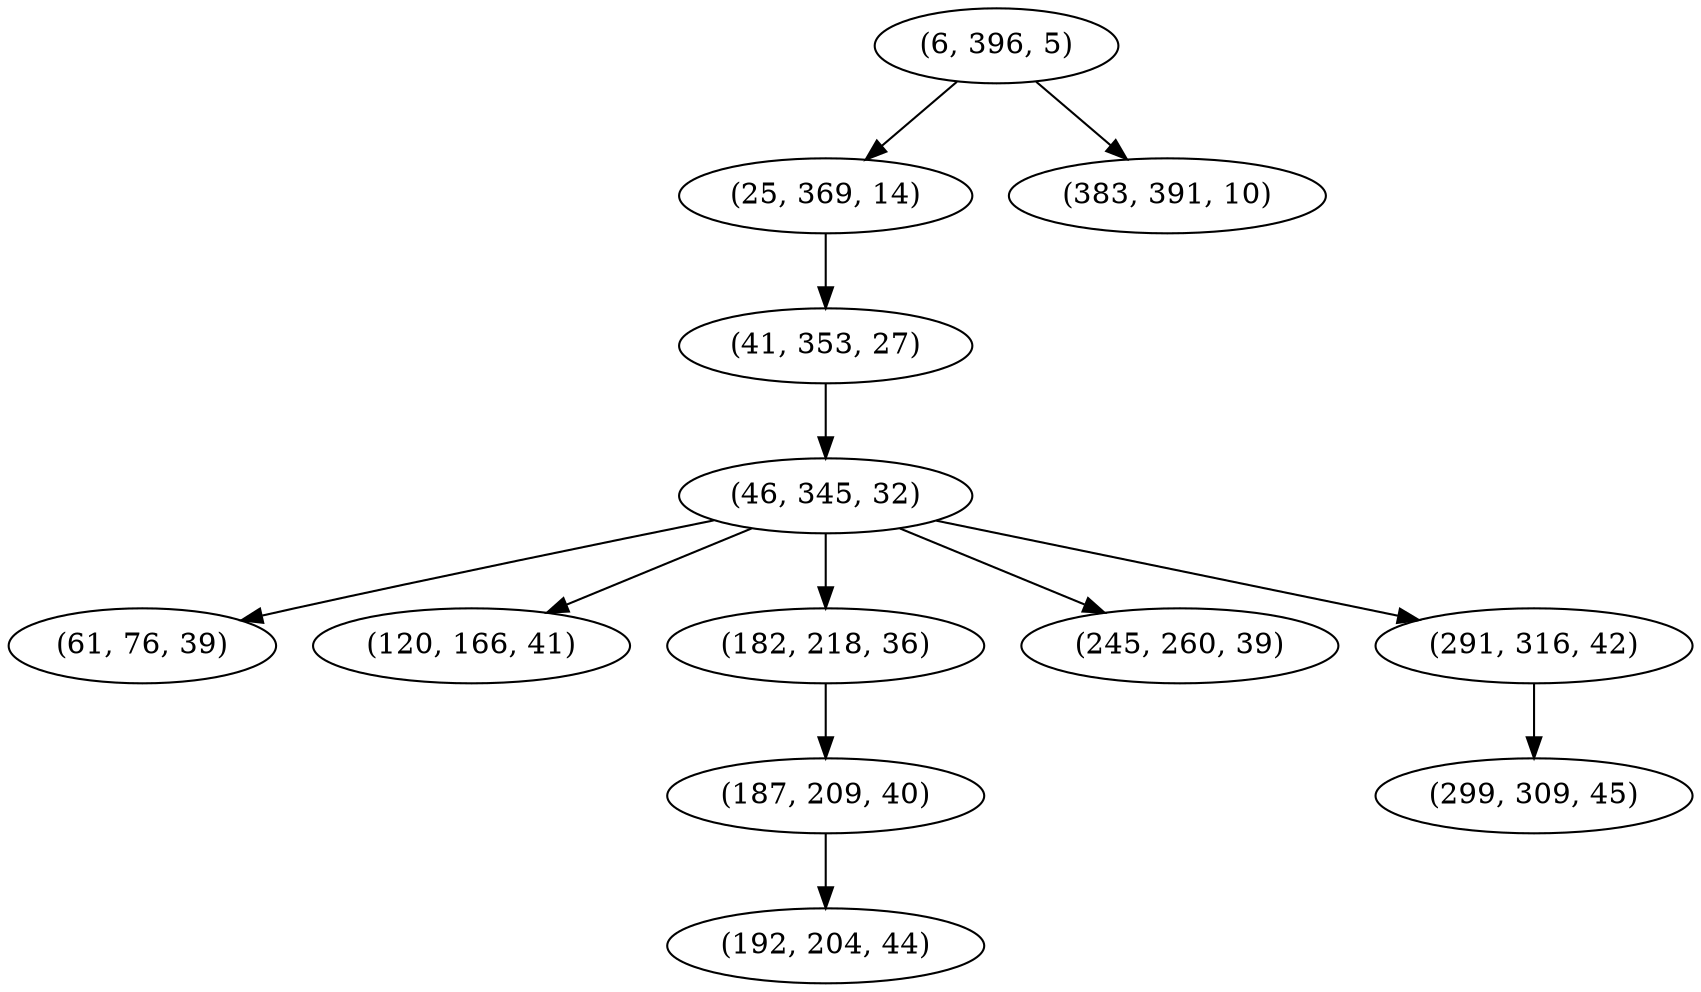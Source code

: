digraph tree {
    "(6, 396, 5)";
    "(25, 369, 14)";
    "(41, 353, 27)";
    "(46, 345, 32)";
    "(61, 76, 39)";
    "(120, 166, 41)";
    "(182, 218, 36)";
    "(187, 209, 40)";
    "(192, 204, 44)";
    "(245, 260, 39)";
    "(291, 316, 42)";
    "(299, 309, 45)";
    "(383, 391, 10)";
    "(6, 396, 5)" -> "(25, 369, 14)";
    "(6, 396, 5)" -> "(383, 391, 10)";
    "(25, 369, 14)" -> "(41, 353, 27)";
    "(41, 353, 27)" -> "(46, 345, 32)";
    "(46, 345, 32)" -> "(61, 76, 39)";
    "(46, 345, 32)" -> "(120, 166, 41)";
    "(46, 345, 32)" -> "(182, 218, 36)";
    "(46, 345, 32)" -> "(245, 260, 39)";
    "(46, 345, 32)" -> "(291, 316, 42)";
    "(182, 218, 36)" -> "(187, 209, 40)";
    "(187, 209, 40)" -> "(192, 204, 44)";
    "(291, 316, 42)" -> "(299, 309, 45)";
}

